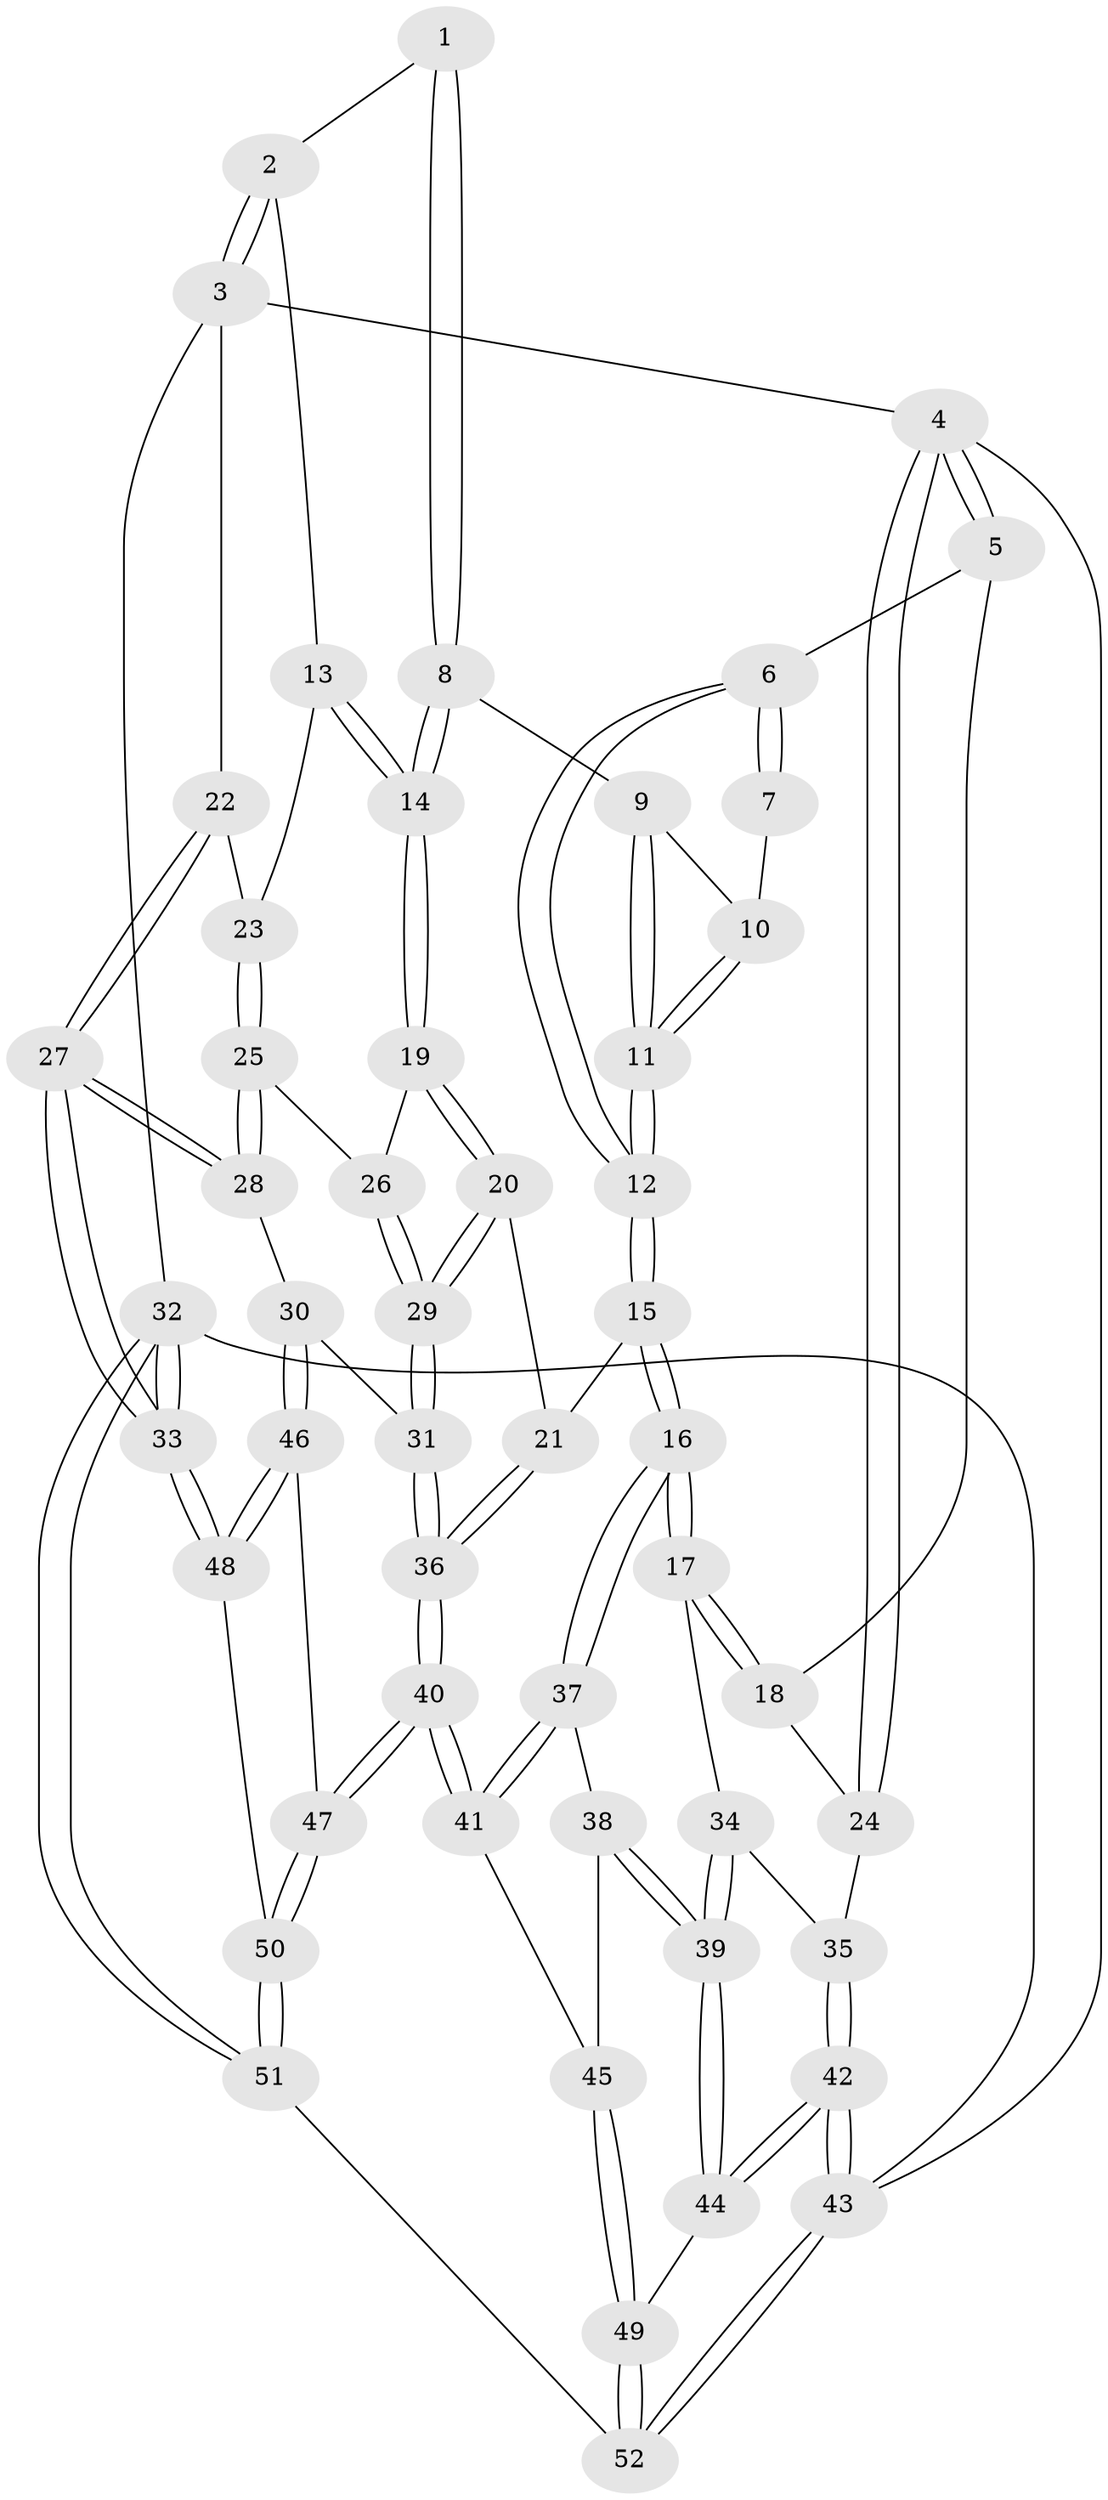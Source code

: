 // Generated by graph-tools (version 1.1) at 2025/51/03/09/25 03:51:03]
// undirected, 52 vertices, 127 edges
graph export_dot {
graph [start="1"]
  node [color=gray90,style=filled];
  1 [pos="+0.591312499161947+0"];
  2 [pos="+0.803368153949406+0"];
  3 [pos="+1+0"];
  4 [pos="+0+0"];
  5 [pos="+0.2070402225062746+0"];
  6 [pos="+0.21951158899541773+0"];
  7 [pos="+0.48665429349031686+0"];
  8 [pos="+0.6081670409939833+0.09518103292727233"];
  9 [pos="+0.5505058032065995+0.10621428531297478"];
  10 [pos="+0.49482135392127236+0"];
  11 [pos="+0.4641340077733224+0.15440574777458704"];
  12 [pos="+0.4111575945068925+0.21177920728134464"];
  13 [pos="+0.7692446145611185+0.07131736383589717"];
  14 [pos="+0.6880618875309783+0.16648114136248846"];
  15 [pos="+0.39619322191936046+0.339934018449309"];
  16 [pos="+0.33409795705341855+0.3630842504007746"];
  17 [pos="+0.17998248564876104+0.3147675848724857"];
  18 [pos="+0.15422490469322242+0.06162080295409756"];
  19 [pos="+0.6854489864906599+0.2512597313549879"];
  20 [pos="+0.5753166917797177+0.3134904572302969"];
  21 [pos="+0.4248368318219282+0.34815355706303297"];
  22 [pos="+1+0"];
  23 [pos="+0.9010096738121228+0.15114920722445815"];
  24 [pos="+0+0.23467021914111552"];
  25 [pos="+0.8703782324847456+0.2964717437997067"];
  26 [pos="+0.7621922831445135+0.28733983353652265"];
  27 [pos="+1+0.45868523128440275"];
  28 [pos="+1+0.4311696468693947"];
  29 [pos="+0.7323025461618694+0.5108156984441696"];
  30 [pos="+0.7513457491346734+0.5630973030583732"];
  31 [pos="+0.7461477265410238+0.5622375357403012"];
  32 [pos="+1+1"];
  33 [pos="+1+0.8783544215406687"];
  34 [pos="+0+0.36262597517749634"];
  35 [pos="+0+0.355972802144474"];
  36 [pos="+0.605482904967343+0.6202107043671562"];
  37 [pos="+0.3334255972784085+0.3664609799877222"];
  38 [pos="+0.30084573472120313+0.504660782614113"];
  39 [pos="+0.16629366503063234+0.7097538990514735"];
  40 [pos="+0.547746235046278+0.7469428227091666"];
  41 [pos="+0.5057617121632543+0.7345556381546886"];
  42 [pos="+0+0.9201383683951674"];
  43 [pos="+0+1"];
  44 [pos="+0.15584732208026336+0.7558655911522079"];
  45 [pos="+0.4632622271966399+0.7243568388911255"];
  46 [pos="+0.8579884091082821+0.7390788062939692"];
  47 [pos="+0.5824326843165882+0.8616633503931987"];
  48 [pos="+1+0.8288688929722828"];
  49 [pos="+0.1754487706223123+0.7673457177621055"];
  50 [pos="+0.5794924951842608+0.9664393181692236"];
  51 [pos="+0.5555752830659357+1"];
  52 [pos="+0.39596914674272604+1"];
  1 -- 2;
  1 -- 8;
  1 -- 8;
  2 -- 3;
  2 -- 3;
  2 -- 13;
  3 -- 4;
  3 -- 22;
  3 -- 32;
  4 -- 5;
  4 -- 5;
  4 -- 24;
  4 -- 24;
  4 -- 43;
  5 -- 6;
  5 -- 18;
  6 -- 7;
  6 -- 7;
  6 -- 12;
  6 -- 12;
  7 -- 10;
  8 -- 9;
  8 -- 14;
  8 -- 14;
  9 -- 10;
  9 -- 11;
  9 -- 11;
  10 -- 11;
  10 -- 11;
  11 -- 12;
  11 -- 12;
  12 -- 15;
  12 -- 15;
  13 -- 14;
  13 -- 14;
  13 -- 23;
  14 -- 19;
  14 -- 19;
  15 -- 16;
  15 -- 16;
  15 -- 21;
  16 -- 17;
  16 -- 17;
  16 -- 37;
  16 -- 37;
  17 -- 18;
  17 -- 18;
  17 -- 34;
  18 -- 24;
  19 -- 20;
  19 -- 20;
  19 -- 26;
  20 -- 21;
  20 -- 29;
  20 -- 29;
  21 -- 36;
  21 -- 36;
  22 -- 23;
  22 -- 27;
  22 -- 27;
  23 -- 25;
  23 -- 25;
  24 -- 35;
  25 -- 26;
  25 -- 28;
  25 -- 28;
  26 -- 29;
  26 -- 29;
  27 -- 28;
  27 -- 28;
  27 -- 33;
  27 -- 33;
  28 -- 30;
  29 -- 31;
  29 -- 31;
  30 -- 31;
  30 -- 46;
  30 -- 46;
  31 -- 36;
  31 -- 36;
  32 -- 33;
  32 -- 33;
  32 -- 51;
  32 -- 51;
  32 -- 43;
  33 -- 48;
  33 -- 48;
  34 -- 35;
  34 -- 39;
  34 -- 39;
  35 -- 42;
  35 -- 42;
  36 -- 40;
  36 -- 40;
  37 -- 38;
  37 -- 41;
  37 -- 41;
  38 -- 39;
  38 -- 39;
  38 -- 45;
  39 -- 44;
  39 -- 44;
  40 -- 41;
  40 -- 41;
  40 -- 47;
  40 -- 47;
  41 -- 45;
  42 -- 43;
  42 -- 43;
  42 -- 44;
  42 -- 44;
  43 -- 52;
  43 -- 52;
  44 -- 49;
  45 -- 49;
  45 -- 49;
  46 -- 47;
  46 -- 48;
  46 -- 48;
  47 -- 50;
  47 -- 50;
  48 -- 50;
  49 -- 52;
  49 -- 52;
  50 -- 51;
  50 -- 51;
  51 -- 52;
}
